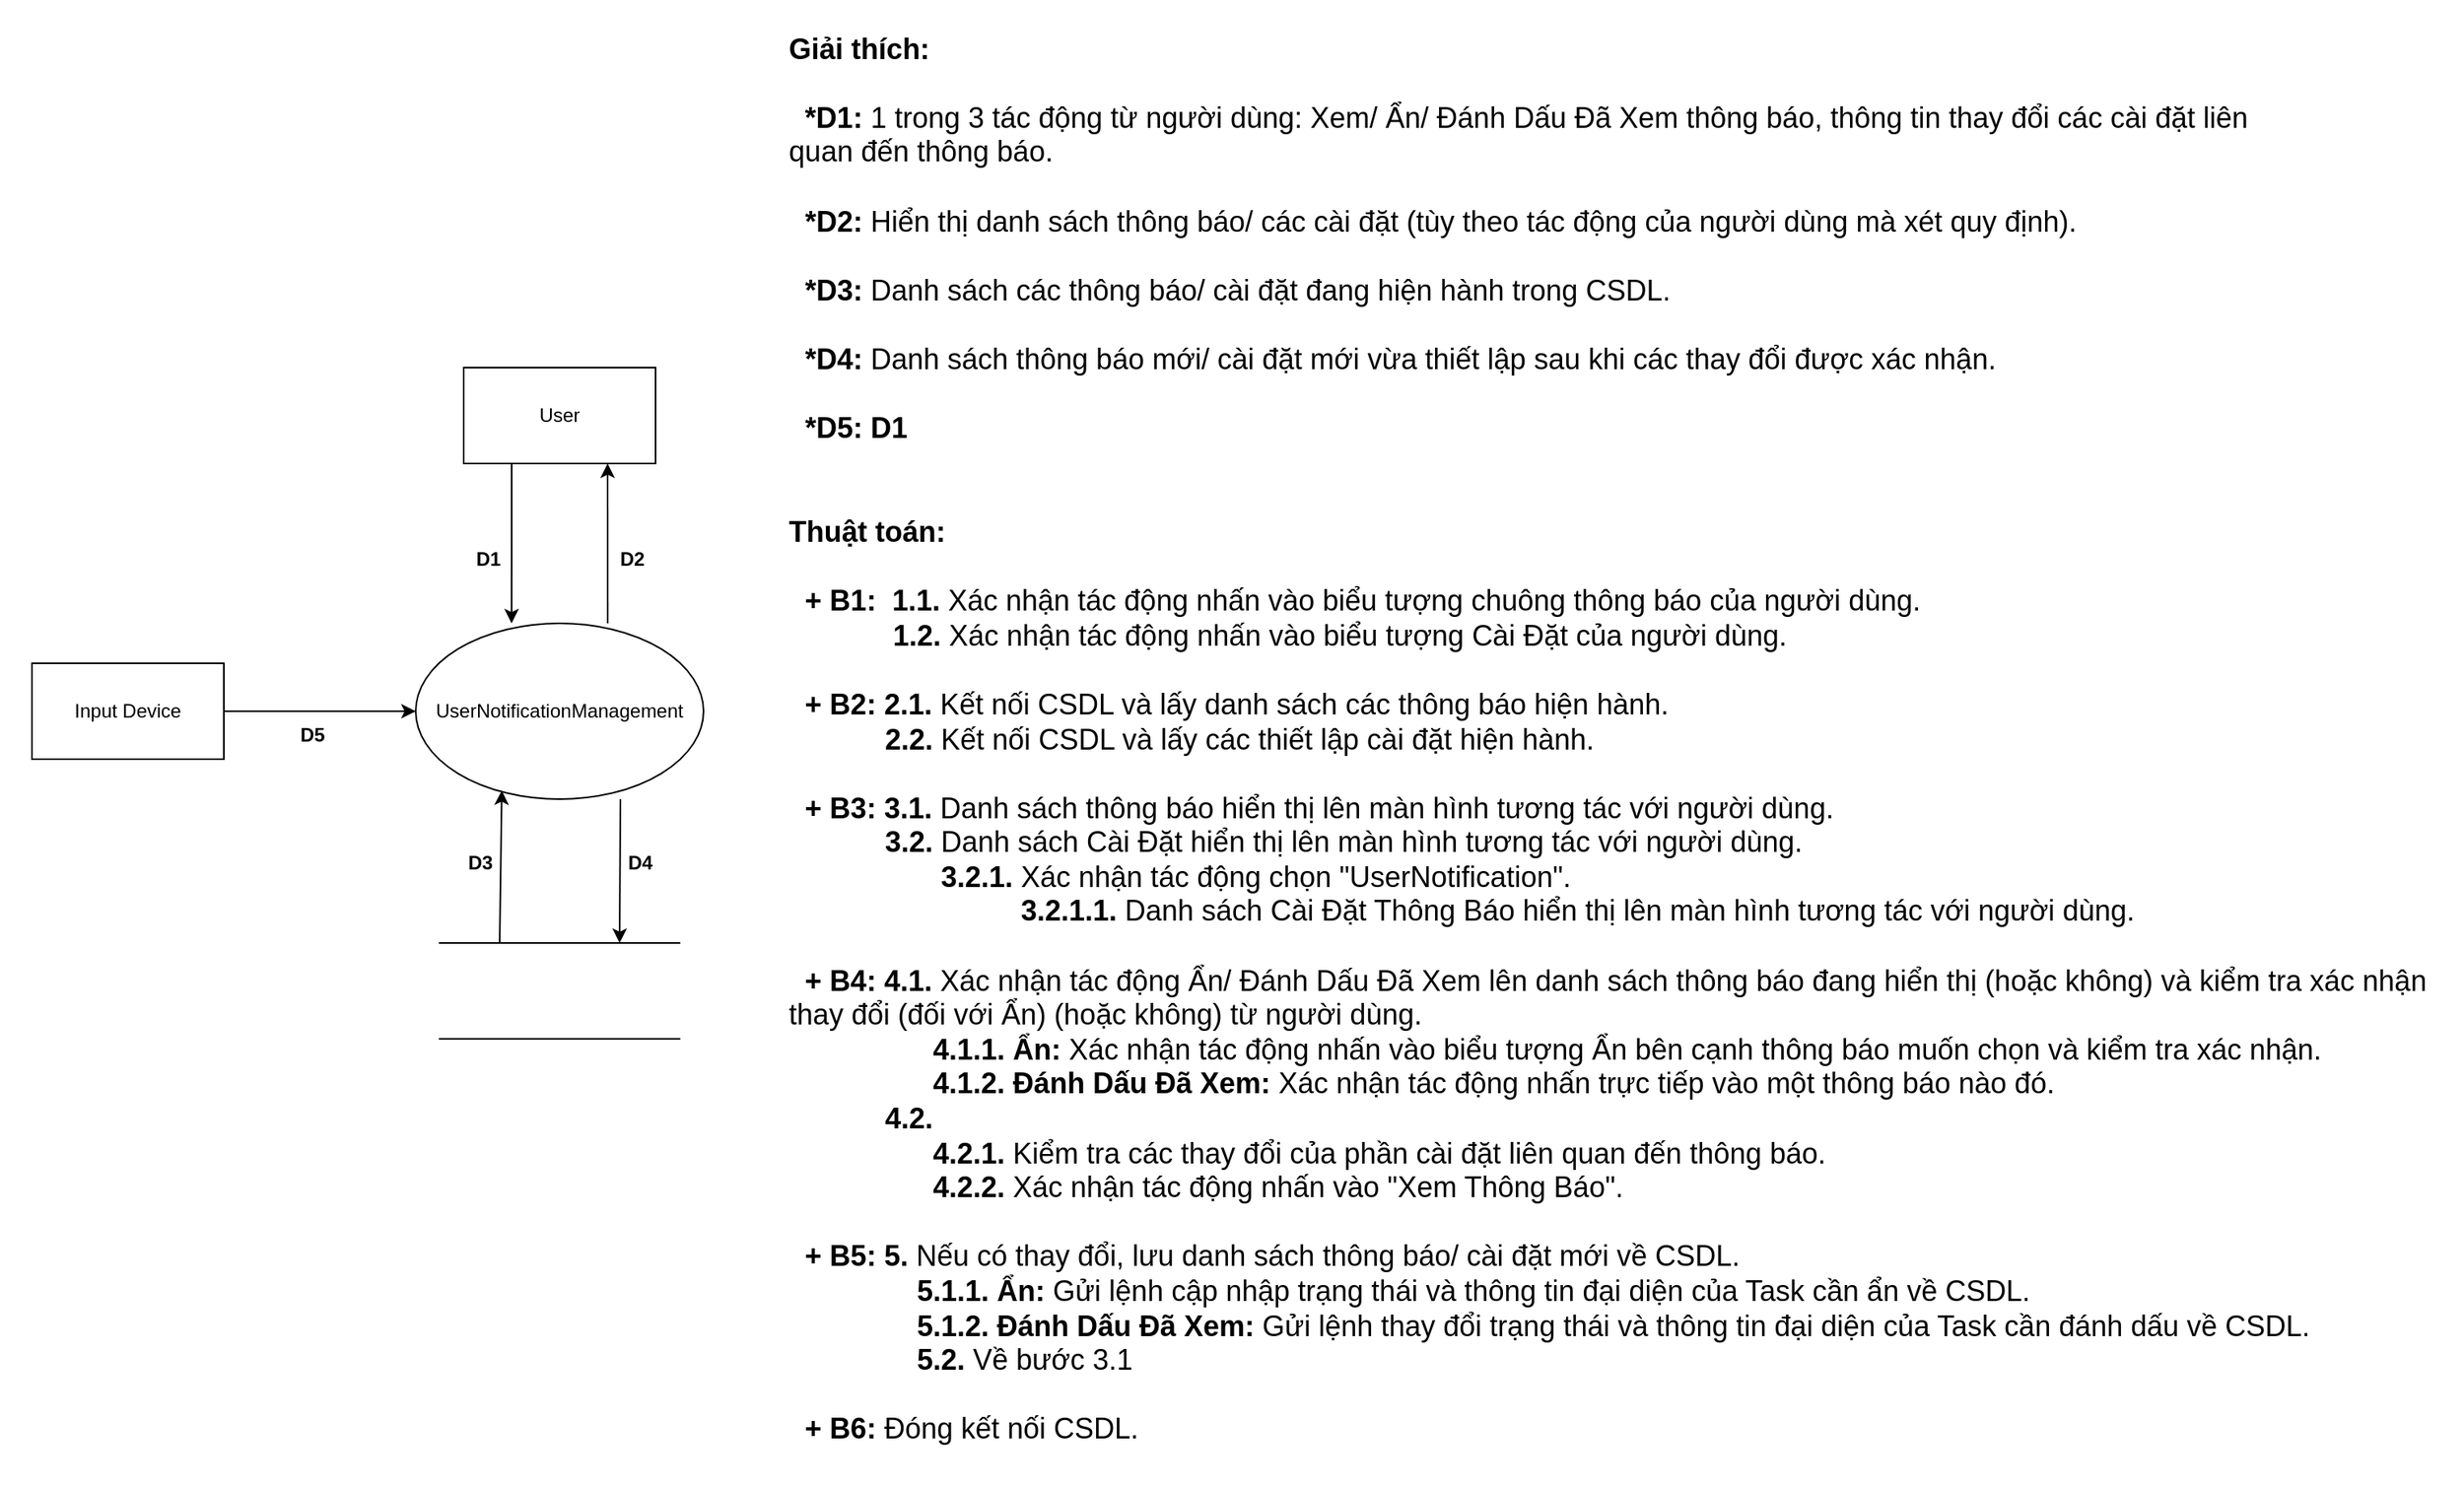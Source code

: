 <mxfile version="13.10.4" type="device"><diagram id="1NM1qeak28A6mJkYjRzI" name="Page-1"><mxGraphModel dx="2048" dy="1851" grid="1" gridSize="10" guides="1" tooltips="1" connect="1" arrows="1" fold="1" page="1" pageScale="1" pageWidth="827" pageHeight="1169" math="0" shadow="0"><root><mxCell id="0"/><mxCell id="1" parent="0"/><mxCell id="6d0WjKfALiX0s_6aAhVs-20" value="" style="html=1;dashed=0;whitespace=wrap;strokeColor=none;" parent="1" vertex="1"><mxGeometry x="-130" y="-190" width="1540" height="930" as="geometry"/></mxCell><mxCell id="6d0WjKfALiX0s_6aAhVs-8" style="edgeStyle=orthogonalEdgeStyle;rounded=0;orthogonalLoop=1;jettySize=auto;html=1;exitX=0.25;exitY=1;exitDx=0;exitDy=0;entryX=0.333;entryY=0;entryDx=0;entryDy=0;entryPerimeter=0;" parent="1" source="6d0WjKfALiX0s_6aAhVs-1" target="6d0WjKfALiX0s_6aAhVs-2" edge="1"><mxGeometry relative="1" as="geometry"><mxPoint x="180" y="210" as="targetPoint"/></mxGeometry></mxCell><mxCell id="6d0WjKfALiX0s_6aAhVs-1" value="User" style="rounded=0;whiteSpace=wrap;html=1;" parent="1" vertex="1"><mxGeometry x="160" y="40" width="120" height="60" as="geometry"/></mxCell><mxCell id="6d0WjKfALiX0s_6aAhVs-2" value="UserNotificationManagement" style="ellipse;whiteSpace=wrap;html=1;" parent="1" vertex="1"><mxGeometry x="130" y="200" width="180" height="110" as="geometry"/></mxCell><mxCell id="6d0WjKfALiX0s_6aAhVs-7" style="edgeStyle=orthogonalEdgeStyle;rounded=0;orthogonalLoop=1;jettySize=auto;html=1;" parent="1" source="6d0WjKfALiX0s_6aAhVs-4" target="6d0WjKfALiX0s_6aAhVs-2" edge="1"><mxGeometry relative="1" as="geometry"/></mxCell><mxCell id="6d0WjKfALiX0s_6aAhVs-4" value="Input Device" style="rounded=0;whiteSpace=wrap;html=1;" parent="1" vertex="1"><mxGeometry x="-110" y="225" width="120" height="60" as="geometry"/></mxCell><mxCell id="6d0WjKfALiX0s_6aAhVs-5" value="" style="html=1;dashed=0;whitespace=wrap;shape=partialRectangle;right=0;left=0;" parent="1" vertex="1"><mxGeometry x="145" y="400" width="150" height="60" as="geometry"/></mxCell><mxCell id="6d0WjKfALiX0s_6aAhVs-9" value="" style="endArrow=classic;html=1;entryX=0.75;entryY=1;entryDx=0;entryDy=0;exitX=0.667;exitY=0;exitDx=0;exitDy=0;exitPerimeter=0;" parent="1" source="6d0WjKfALiX0s_6aAhVs-2" target="6d0WjKfALiX0s_6aAhVs-1" edge="1"><mxGeometry width="50" height="50" relative="1" as="geometry"><mxPoint x="390" y="320" as="sourcePoint"/><mxPoint x="440" y="270" as="targetPoint"/></mxGeometry></mxCell><mxCell id="6d0WjKfALiX0s_6aAhVs-11" value="" style="endArrow=classic;html=1;exitX=0.25;exitY=0;exitDx=0;exitDy=0;entryX=0.299;entryY=0.951;entryDx=0;entryDy=0;entryPerimeter=0;" parent="1" source="6d0WjKfALiX0s_6aAhVs-5" target="6d0WjKfALiX0s_6aAhVs-2" edge="1"><mxGeometry width="50" height="50" relative="1" as="geometry"><mxPoint x="390" y="320" as="sourcePoint"/><mxPoint x="440" y="270" as="targetPoint"/></mxGeometry></mxCell><mxCell id="6d0WjKfALiX0s_6aAhVs-12" value="" style="endArrow=classic;html=1;entryX=0.75;entryY=0;entryDx=0;entryDy=0;" parent="1" target="6d0WjKfALiX0s_6aAhVs-5" edge="1"><mxGeometry width="50" height="50" relative="1" as="geometry"><mxPoint x="258" y="310" as="sourcePoint"/><mxPoint x="440" y="270" as="targetPoint"/></mxGeometry></mxCell><mxCell id="6d0WjKfALiX0s_6aAhVs-13" value="&lt;b&gt;D1&lt;/b&gt;" style="text;html=1;align=center;verticalAlign=middle;resizable=0;points=[];autosize=1;" parent="1" vertex="1"><mxGeometry x="160" y="150" width="30" height="20" as="geometry"/></mxCell><mxCell id="6d0WjKfALiX0s_6aAhVs-14" value="&lt;b&gt;D2&lt;/b&gt;" style="text;html=1;align=center;verticalAlign=middle;resizable=0;points=[];autosize=1;" parent="1" vertex="1"><mxGeometry x="250" y="150" width="30" height="20" as="geometry"/></mxCell><mxCell id="6d0WjKfALiX0s_6aAhVs-15" value="&lt;b&gt;D3&lt;/b&gt;" style="text;html=1;align=center;verticalAlign=middle;resizable=0;points=[];autosize=1;" parent="1" vertex="1"><mxGeometry x="155" y="340" width="30" height="20" as="geometry"/></mxCell><mxCell id="6d0WjKfALiX0s_6aAhVs-16" value="&lt;b&gt;D4&lt;/b&gt;" style="text;html=1;align=center;verticalAlign=middle;resizable=0;points=[];autosize=1;" parent="1" vertex="1"><mxGeometry x="255" y="340" width="30" height="20" as="geometry"/></mxCell><mxCell id="6d0WjKfALiX0s_6aAhVs-17" value="&lt;b&gt;D5&lt;/b&gt;" style="text;html=1;align=center;verticalAlign=middle;resizable=0;points=[];autosize=1;" parent="1" vertex="1"><mxGeometry x="50" y="260" width="30" height="20" as="geometry"/></mxCell><mxCell id="6d0WjKfALiX0s_6aAhVs-19" value="&lt;div style=&quot;text-align: justify&quot;&gt;&lt;b style=&quot;font-size: 18px&quot;&gt;Giải thích:&lt;/b&gt;&lt;/div&gt;&lt;div style=&quot;text-align: justify&quot;&gt;&lt;b style=&quot;font-size: 18px&quot;&gt;&lt;br&gt;&lt;/b&gt;&lt;/div&gt;&lt;div style=&quot;font-size: 18px ; text-align: justify&quot;&gt;&lt;b&gt;&amp;nbsp; *D1:&amp;nbsp;&lt;/b&gt;1 trong 3&amp;nbsp;tác động từ người dùng: Xem/ Ẩn/ Đánh Dấu Đã Xem thông báo, thông tin thay đổi các cài đặt liên&lt;/div&gt;&lt;div style=&quot;font-size: 18px ; text-align: justify&quot;&gt;quan đến thông báo.&lt;/div&gt;&lt;div style=&quot;font-size: 18px ; text-align: justify&quot;&gt;&lt;br&gt;&lt;/div&gt;&lt;div style=&quot;font-size: 18px ; text-align: justify&quot;&gt;&amp;nbsp;&amp;nbsp;&lt;b&gt;*D2:&amp;nbsp;&lt;/b&gt;Hiển thị danh sách thông báo/ các cài đặt (tùy theo tác động của người dùng mà xét quy định).&lt;/div&gt;&lt;div style=&quot;font-size: 18px ; text-align: justify&quot;&gt;&lt;br&gt;&lt;/div&gt;&lt;div style=&quot;font-size: 18px ; text-align: justify&quot;&gt;&amp;nbsp;&amp;nbsp;&lt;b&gt;*D3:&lt;/b&gt;&amp;nbsp;Danh sách các thông báo/ cài đặt đang hiện hành trong CSDL.&lt;/div&gt;&lt;div style=&quot;font-size: 18px ; text-align: justify&quot;&gt;&lt;br&gt;&lt;/div&gt;&lt;div style=&quot;font-size: 18px ; text-align: justify&quot;&gt;&amp;nbsp;&amp;nbsp;&lt;b&gt;*D4:&amp;nbsp;&lt;/b&gt;Danh sách thông báo mới/ cài đặt mới vừa thiết lập sau khi các thay đổi được xác nhận.&lt;/div&gt;&lt;div style=&quot;font-size: 18px ; text-align: justify&quot;&gt;&lt;br&gt;&lt;/div&gt;&lt;div style=&quot;font-size: 18px ; text-align: justify&quot;&gt;&amp;nbsp;&amp;nbsp;&lt;b&gt;*D5: D1&lt;/b&gt;&lt;/div&gt;&lt;div style=&quot;font-size: 18px ; text-align: justify&quot;&gt;&lt;br&gt;&lt;/div&gt;&lt;div style=&quot;font-size: 18px ; text-align: justify&quot;&gt;&lt;br&gt;&lt;/div&gt;&lt;div style=&quot;font-size: 18px ; text-align: justify&quot;&gt;&lt;b&gt;Thuật toán:&lt;/b&gt;&lt;/div&gt;&lt;div style=&quot;font-size: 18px ; text-align: justify&quot;&gt;&lt;b&gt;&lt;br&gt;&lt;/b&gt;&lt;/div&gt;&lt;div style=&quot;font-size: 18px ; text-align: justify&quot;&gt;&lt;b&gt;&amp;nbsp; + B1:&amp;nbsp; 1.1.&amp;nbsp;&lt;/b&gt;Xác nhận tác động nhấn vào biểu tượng chuông thông báo của người dùng.&lt;/div&gt;&lt;div style=&quot;font-size: 18px ; text-align: justify&quot;&gt;&amp;nbsp; &amp;nbsp; &amp;nbsp; &amp;nbsp; &amp;nbsp; &amp;nbsp; &amp;nbsp;&lt;b&gt;1.2.&amp;nbsp;&lt;/b&gt;Xác nhận tác động nhấn vào biểu tượng Cài Đặt của người dùng.&lt;/div&gt;&lt;div style=&quot;font-size: 18px ; text-align: justify&quot;&gt;&lt;br&gt;&lt;/div&gt;&lt;div style=&quot;font-size: 18px ; text-align: justify&quot;&gt;&lt;b&gt;&amp;nbsp; + B2: 2.1.&amp;nbsp;&lt;/b&gt;Kết nối CSDL và lấy danh sách các thông báo hiện hành.&lt;/div&gt;&lt;div style=&quot;font-size: 18px ; text-align: justify&quot;&gt;&amp;nbsp; &amp;nbsp; &amp;nbsp; &amp;nbsp; &amp;nbsp; &amp;nbsp; &lt;b&gt;2.2.&lt;/b&gt;&amp;nbsp;Kết nối CSDL và lấy các thiết lập cài đặt hiện hành.&lt;/div&gt;&lt;div style=&quot;font-size: 18px ; text-align: justify&quot;&gt;&lt;br&gt;&lt;/div&gt;&lt;div style=&quot;font-size: 18px ; text-align: justify&quot;&gt;&lt;b&gt;&amp;nbsp; + B3: 3.1.&amp;nbsp;&lt;/b&gt;Danh sách thông báo hiển thị lên màn hình tương tác với người dùng.&lt;/div&gt;&lt;div style=&quot;font-size: 18px ; text-align: justify&quot;&gt;&amp;nbsp; &amp;nbsp; &amp;nbsp; &amp;nbsp; &amp;nbsp; &amp;nbsp; &lt;b&gt;3.2. &lt;/b&gt;Danh sách Cài Đặt hiển thị lên màn hình tương tác với người dùng.&lt;/div&gt;&lt;div style=&quot;font-size: 18px ; text-align: justify&quot;&gt;&amp;nbsp; &amp;nbsp; &amp;nbsp; &amp;nbsp; &amp;nbsp; &amp;nbsp; &amp;nbsp; &amp;nbsp; &amp;nbsp; &amp;nbsp;&lt;b&gt;3.2.1. &lt;/b&gt;Xác nhận tác động chọn &quot;UserNotification&quot;.&lt;/div&gt;&lt;div style=&quot;font-size: 18px ; text-align: justify&quot;&gt;&amp;nbsp; &amp;nbsp; &amp;nbsp; &amp;nbsp; &amp;nbsp; &amp;nbsp; &amp;nbsp; &amp;nbsp; &amp;nbsp; &amp;nbsp; &amp;nbsp; &amp;nbsp; &amp;nbsp; &amp;nbsp; &amp;nbsp;&lt;b&gt;3.2.1.1. &lt;/b&gt;Danh sách Cài Đặt Thông Báo hiển thị lên màn hình tương tác với người dùng.&lt;/div&gt;&lt;div style=&quot;font-size: 18px ; text-align: justify&quot;&gt;&lt;br&gt;&lt;/div&gt;&lt;div style=&quot;font-size: 18px ; text-align: justify&quot;&gt;&lt;b&gt;&amp;nbsp; + B4: 4.1.&amp;nbsp;&lt;/b&gt;Xác nhận&amp;nbsp;tác động Ẩn/ Đánh Dấu Đã Xem lên danh sách thông báo đang hiển thị (hoặc không) và kiểm tra xác nhận&lt;/div&gt;&lt;div style=&quot;font-size: 18px ; text-align: justify&quot;&gt;thay đổi (đối với Ẩn) (hoặc không)&amp;nbsp;&lt;span&gt;từ người dùng.&lt;/span&gt;&lt;/div&gt;&lt;div style=&quot;font-size: 18px ; text-align: justify&quot;&gt;&amp;nbsp; &amp;nbsp; &amp;nbsp; &amp;nbsp; &amp;nbsp; &amp;nbsp; &amp;nbsp; &amp;nbsp; &amp;nbsp; &lt;b&gt;4.1.1.&lt;/b&gt;&amp;nbsp;&lt;b&gt;Ẩn: &lt;/b&gt;Xác nhận tác động&amp;nbsp;nhấn vào biểu tượng Ẩn bên cạnh thông báo muốn chọn và kiểm tra xác nhận.&lt;/div&gt;&lt;div style=&quot;font-size: 18px ; text-align: justify&quot;&gt;&amp;nbsp; &amp;nbsp; &amp;nbsp; &amp;nbsp; &amp;nbsp; &amp;nbsp; &amp;nbsp; &amp;nbsp; &amp;nbsp; &lt;b&gt;4.1.2.&lt;/b&gt;&amp;nbsp;&lt;b&gt;Đánh Dấu Đã Xem: &lt;/b&gt;Xác nhận tác động&amp;nbsp;nhấn trực tiếp vào một thông báo nào đó.&lt;/div&gt;&lt;div style=&quot;font-size: 18px ; text-align: justify&quot;&gt;&amp;nbsp; &amp;nbsp; &amp;nbsp; &amp;nbsp; &amp;nbsp; &amp;nbsp; &lt;b&gt;4.2.&lt;/b&gt;&lt;/div&gt;&lt;div style=&quot;font-size: 18px ; text-align: justify&quot;&gt;&amp;nbsp; &amp;nbsp; &amp;nbsp; &amp;nbsp; &amp;nbsp; &amp;nbsp; &amp;nbsp; &amp;nbsp; &amp;nbsp;&amp;nbsp;&lt;b&gt;4.2.1.&amp;nbsp;&lt;/b&gt;Kiểm tra các thay đổi của phần cài đặt liên quan đến thông báo.&lt;/div&gt;&lt;div style=&quot;font-size: 18px ; text-align: justify&quot;&gt;&amp;nbsp; &amp;nbsp; &amp;nbsp; &amp;nbsp; &amp;nbsp; &amp;nbsp; &amp;nbsp; &amp;nbsp; &amp;nbsp;&amp;nbsp;&lt;b&gt;4.2.2. &lt;/b&gt;Xác nhận tác động nhấn vào &quot;Xem Thông Báo&quot;.&lt;/div&gt;&lt;div style=&quot;font-size: 18px ; text-align: justify&quot;&gt;&lt;br&gt;&lt;/div&gt;&lt;div style=&quot;font-size: 18px ; text-align: justify&quot;&gt;&lt;b&gt;&amp;nbsp; + B5:&amp;nbsp;&lt;/b&gt;&lt;b&gt;5.&lt;/b&gt;&lt;span&gt;&amp;nbsp;&lt;/span&gt;&lt;span&gt;Nếu có thay đổi, lưu danh sách thông báo/ cài đặt mới về CSDL.&amp;nbsp;&lt;/span&gt;&lt;/div&gt;&lt;div style=&quot;font-size: 18px ; text-align: justify&quot;&gt;&lt;span&gt;&lt;b&gt;&amp;nbsp; &amp;nbsp; &amp;nbsp; &amp;nbsp; &amp;nbsp; &amp;nbsp; &amp;nbsp; &amp;nbsp; 5.1.1.&lt;/b&gt;&amp;nbsp;&lt;/span&gt;&lt;b&gt;Ẩn: &lt;/b&gt;&lt;span&gt;Gửi lệnh cập nhập trạng thái và thông tin đại diện của Task cần ẩn về CSDL.&lt;/span&gt;&lt;/div&gt;&lt;div style=&quot;font-size: 18px ; text-align: justify&quot;&gt;&amp;nbsp; &amp;nbsp; &amp;nbsp; &amp;nbsp; &amp;nbsp; &amp;nbsp; &amp;nbsp; &amp;nbsp;&amp;nbsp;&lt;b&gt;5.1.2.&lt;/b&gt;&amp;nbsp;&lt;b&gt;Đánh Dấu Đã Xem: &lt;/b&gt;Gửi lệnh thay đổi trạng thái và thông tin đại diện của Task cần đánh dấu về CSDL.&lt;/div&gt;&lt;div style=&quot;font-size: 18px ; text-align: justify&quot;&gt;&amp;nbsp; &amp;nbsp; &amp;nbsp; &amp;nbsp; &amp;nbsp; &amp;nbsp; &amp;nbsp; &amp;nbsp; &lt;b&gt;5.2. &lt;/b&gt;Về bước 3.1&lt;/div&gt;&lt;div style=&quot;font-size: 18px ; text-align: justify&quot;&gt;&amp;nbsp; &amp;nbsp; &amp;nbsp; &amp;nbsp; &amp;nbsp; &amp;nbsp;&amp;nbsp;&lt;span&gt;&amp;nbsp; &amp;nbsp; &amp;nbsp;&amp;nbsp;&lt;/span&gt;&lt;/div&gt;&lt;div style=&quot;font-size: 18px ; text-align: justify&quot;&gt;&lt;b&gt;&amp;nbsp; + B6:&amp;nbsp;&lt;/b&gt;Đóng kết nối CSDL.&lt;/div&gt;&lt;div&gt;&lt;br&gt;&lt;/div&gt;" style="text;html=1;align=center;verticalAlign=middle;resizable=0;points=[];autosize=1;" parent="1" vertex="1"><mxGeometry x="355" y="-10" width="1040" height="580" as="geometry"/></mxCell></root></mxGraphModel></diagram></mxfile>